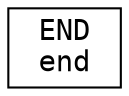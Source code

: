 digraph ParseTree {
  node [shape=box, fontname="Courier"];
  edge [arrowhead=vee];
  n1356218589 [label="END\nend"];
}